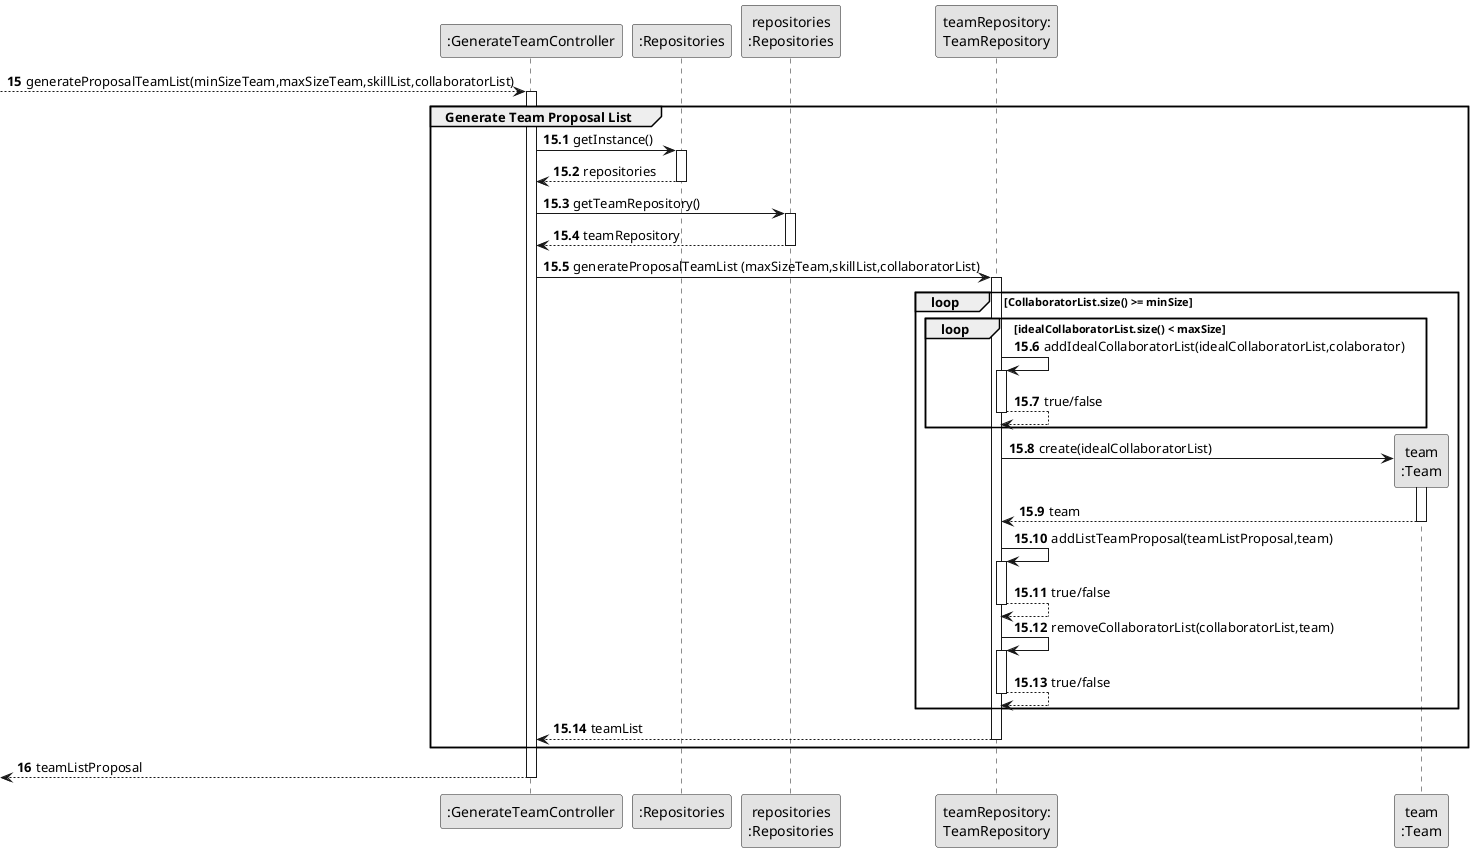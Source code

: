 @startuml
skinparam monochrome true
skinparam packageStyle rectangle
skinparam shadowing false

participant ":GenerateTeamController" as CRL
participant ":Repositories" as REP
participant "repositories\n:Repositories" as PLAT
participant "teamRepository:\nTeamRepository" as TeamRepository
participant "team\n:Team" as TEAM


autonumber 15
--> CRL: generateProposalTeamList(minSizeTeam,maxSizeTeam,skillList,collaboratorList)

autonumber 15.1

activate CRL
group Generate Team Proposal List

CRL -> REP : getInstance()
activate REP

REP --> CRL : repositories

deactivate REP

CRL -> PLAT : getTeamRepository()
activate PLAT

PLAT --> CRL : teamRepository

deactivate PLAT


CRL -> TeamRepository : generateProposalTeamList (maxSizeTeam,skillList,collaboratorList)
activate TeamRepository

loop CollaboratorList.size() >= minSize
loop idealCollaboratorList.size() < maxSize

TeamRepository -> TeamRepository : addIdealCollaboratorList(idealCollaboratorList,colaborator)

activate TeamRepository

TeamRepository --> TeamRepository : true/false
deactivate TeamRepository


end
TeamRepository ->TEAM**: create(idealCollaboratorList)

activate TEAM

TEAM --> TeamRepository : team
deactivate TEAM
TeamRepository -> TeamRepository : addListTeamProposal(teamListProposal,team)
activate TeamRepository
TeamRepository --> TeamRepository : true/false
deactivate TeamRepository

TeamRepository -> TeamRepository : removeCollaboratorList(collaboratorList,team)
activate TeamRepository

TeamRepository --> TeamRepository : true/false
deactivate TeamRepository
end
TeamRepository --> CRL : teamList

deactivate TeamRepository



end
autonumber 16

<--CRL : teamListProposal
deactivate CRL

@enduml